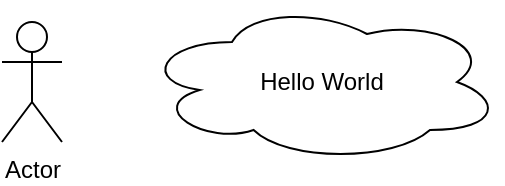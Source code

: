 <mxfile version="17.1.2" type="github">
  <diagram id="NTH26OcRySt9eOIR5t8m" name="Page-1">
    <mxGraphModel dx="1182" dy="732" grid="1" gridSize="10" guides="1" tooltips="1" connect="1" arrows="1" fold="1" page="1" pageScale="1" pageWidth="827" pageHeight="1169" math="0" shadow="0">
      <root>
        <mxCell id="0" />
        <mxCell id="1" parent="0" />
        <mxCell id="TP0vBXgd-wtXqT1eV3Nh-1" value="Actor" style="shape=umlActor;verticalLabelPosition=bottom;verticalAlign=top;html=1;outlineConnect=0;" vertex="1" parent="1">
          <mxGeometry x="50" y="40" width="30" height="60" as="geometry" />
        </mxCell>
        <mxCell id="TP0vBXgd-wtXqT1eV3Nh-2" value="Hello World" style="ellipse;shape=cloud;whiteSpace=wrap;html=1;" vertex="1" parent="1">
          <mxGeometry x="120" y="30" width="180" height="80" as="geometry" />
        </mxCell>
      </root>
    </mxGraphModel>
  </diagram>
</mxfile>
